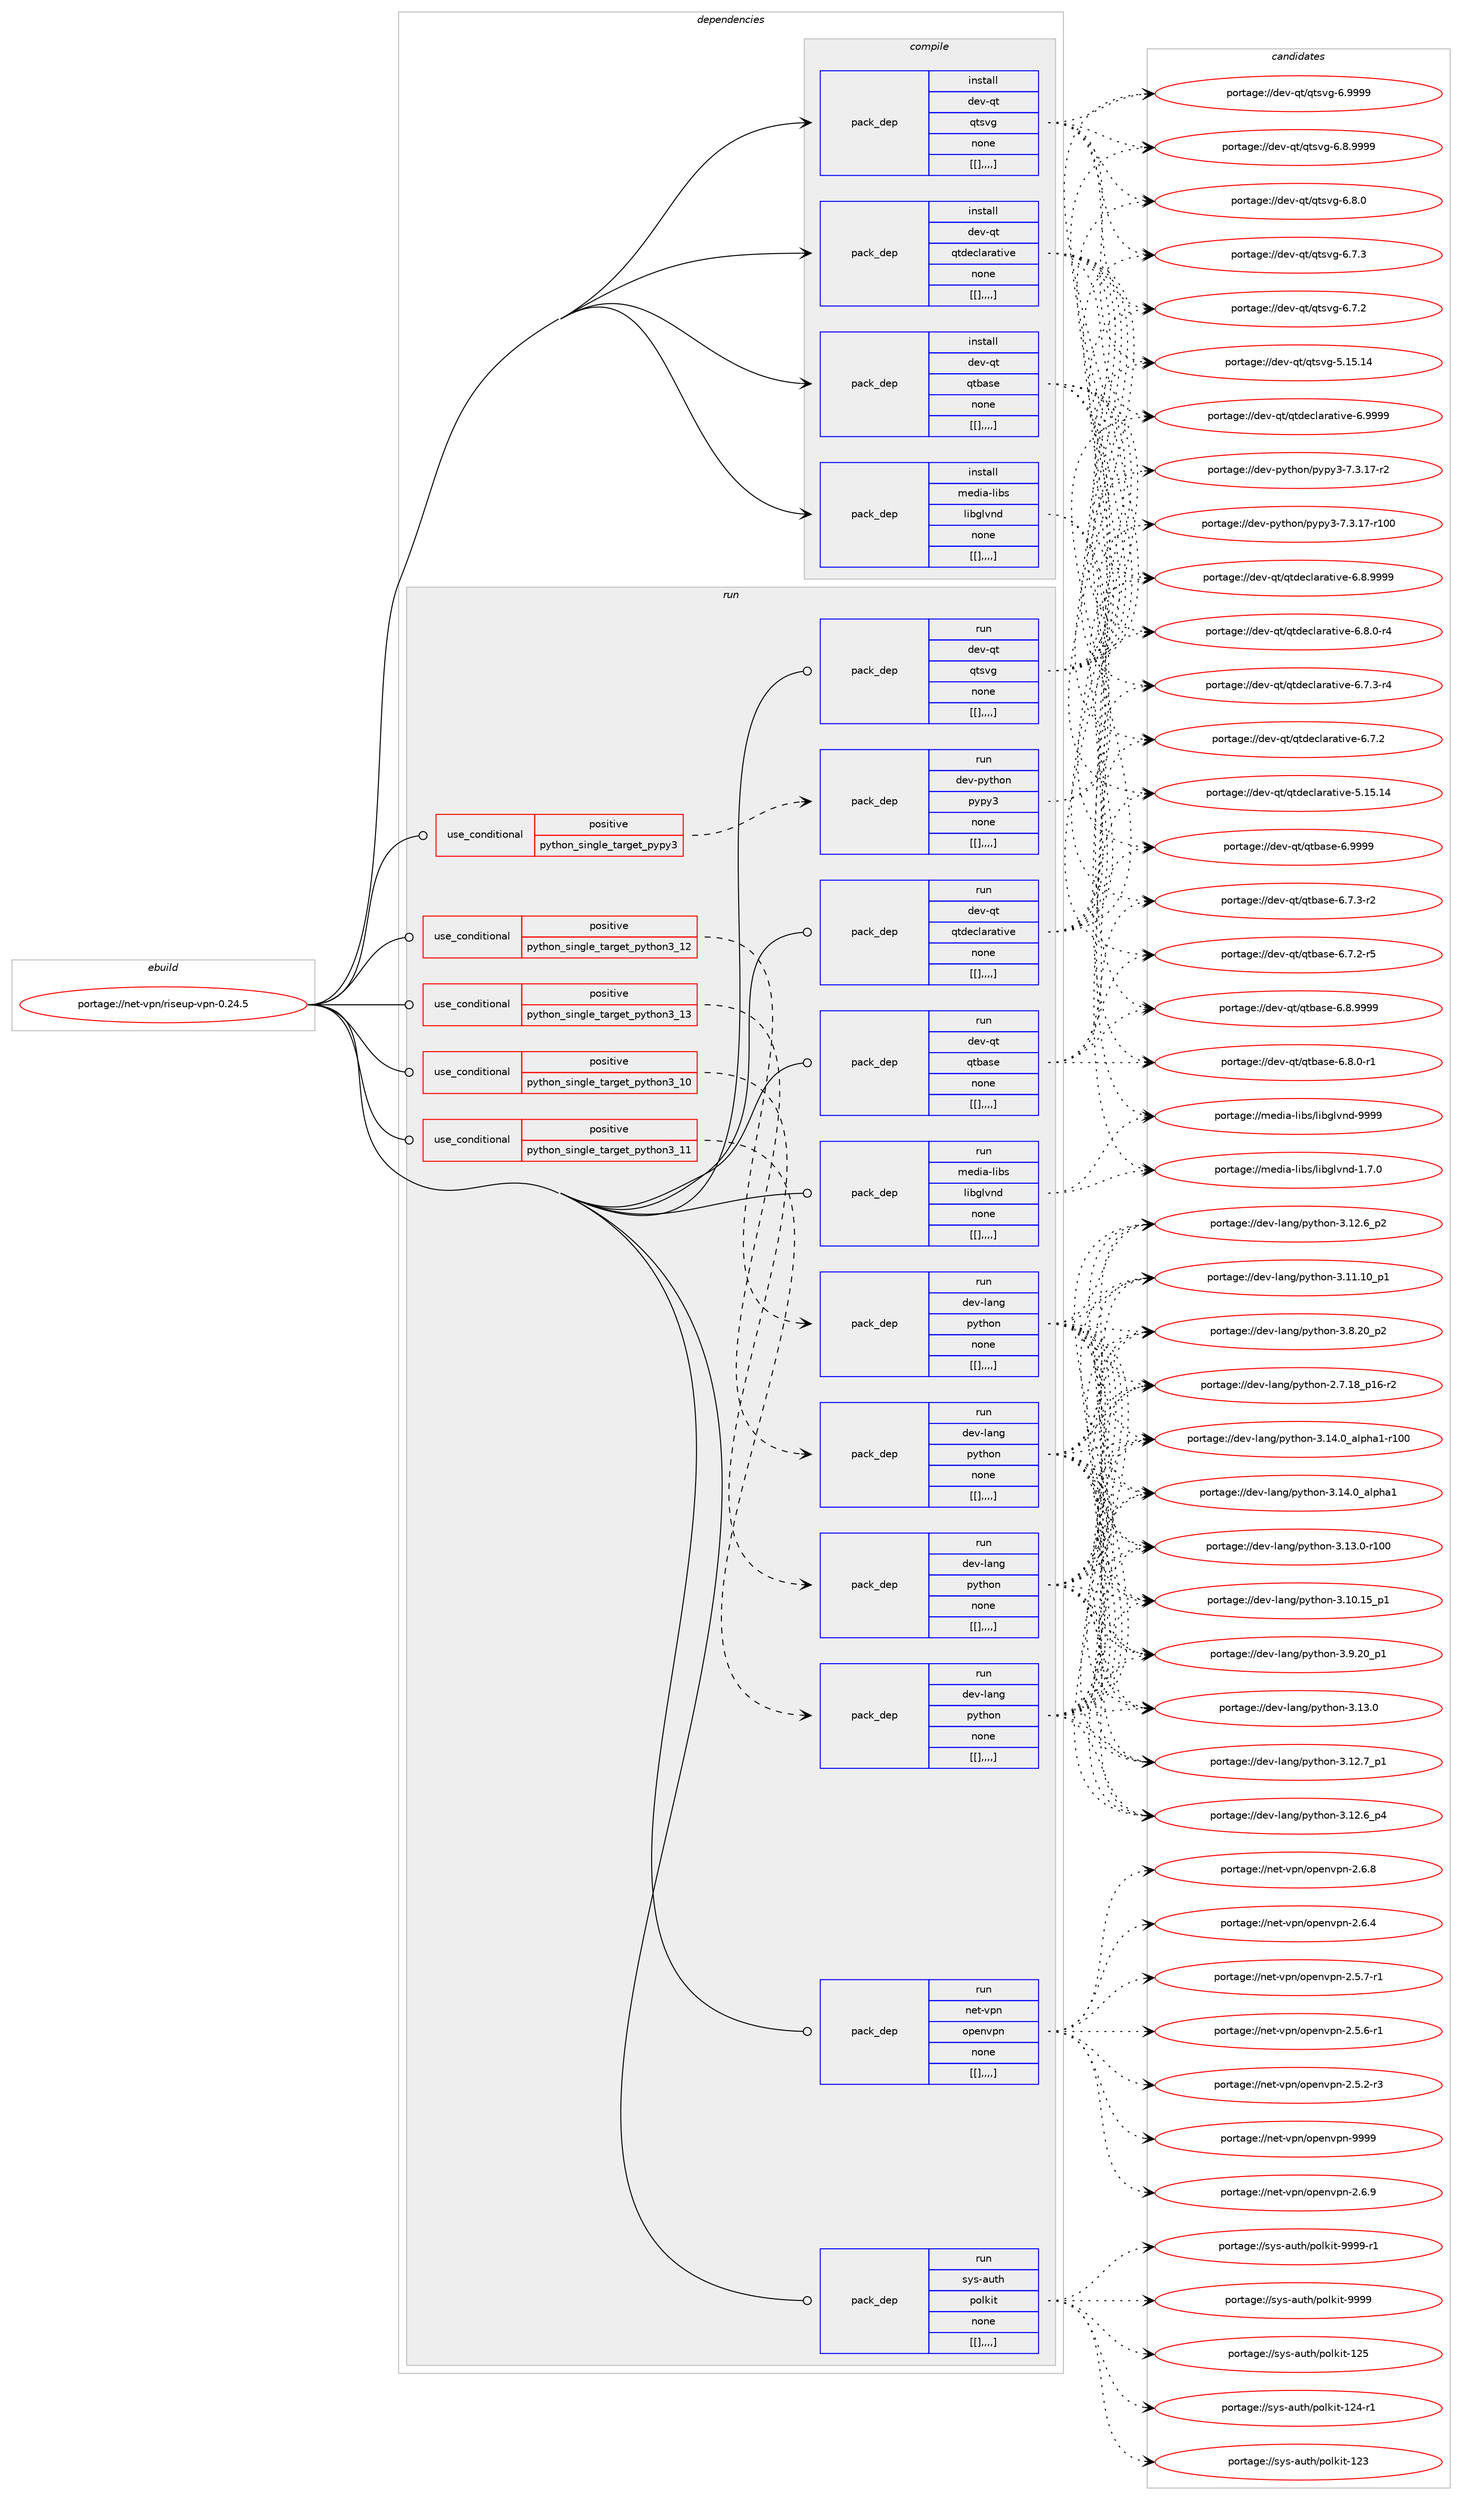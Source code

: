 digraph prolog {

# *************
# Graph options
# *************

newrank=true;
concentrate=true;
compound=true;
graph [rankdir=LR,fontname=Helvetica,fontsize=10,ranksep=1.5];#, ranksep=2.5, nodesep=0.2];
edge  [arrowhead=vee];
node  [fontname=Helvetica,fontsize=10];

# **********
# The ebuild
# **********

subgraph cluster_leftcol {
color=gray;
label=<<i>ebuild</i>>;
id [label="portage://net-vpn/riseup-vpn-0.24.5", color=red, width=4, href="../net-vpn/riseup-vpn-0.24.5.svg"];
}

# ****************
# The dependencies
# ****************

subgraph cluster_midcol {
color=gray;
label=<<i>dependencies</i>>;
subgraph cluster_compile {
fillcolor="#eeeeee";
style=filled;
label=<<i>compile</i>>;
subgraph pack297894 {
dependency409438 [label=<<TABLE BORDER="0" CELLBORDER="1" CELLSPACING="0" CELLPADDING="4" WIDTH="220"><TR><TD ROWSPAN="6" CELLPADDING="30">pack_dep</TD></TR><TR><TD WIDTH="110">install</TD></TR><TR><TD>dev-qt</TD></TR><TR><TD>qtbase</TD></TR><TR><TD>none</TD></TR><TR><TD>[[],,,,]</TD></TR></TABLE>>, shape=none, color=blue];
}
id:e -> dependency409438:w [weight=20,style="solid",arrowhead="vee"];
subgraph pack297899 {
dependency409465 [label=<<TABLE BORDER="0" CELLBORDER="1" CELLSPACING="0" CELLPADDING="4" WIDTH="220"><TR><TD ROWSPAN="6" CELLPADDING="30">pack_dep</TD></TR><TR><TD WIDTH="110">install</TD></TR><TR><TD>dev-qt</TD></TR><TR><TD>qtdeclarative</TD></TR><TR><TD>none</TD></TR><TR><TD>[[],,,,]</TD></TR></TABLE>>, shape=none, color=blue];
}
id:e -> dependency409465:w [weight=20,style="solid",arrowhead="vee"];
subgraph pack297951 {
dependency409581 [label=<<TABLE BORDER="0" CELLBORDER="1" CELLSPACING="0" CELLPADDING="4" WIDTH="220"><TR><TD ROWSPAN="6" CELLPADDING="30">pack_dep</TD></TR><TR><TD WIDTH="110">install</TD></TR><TR><TD>dev-qt</TD></TR><TR><TD>qtsvg</TD></TR><TR><TD>none</TD></TR><TR><TD>[[],,,,]</TD></TR></TABLE>>, shape=none, color=blue];
}
id:e -> dependency409581:w [weight=20,style="solid",arrowhead="vee"];
subgraph pack297996 {
dependency409589 [label=<<TABLE BORDER="0" CELLBORDER="1" CELLSPACING="0" CELLPADDING="4" WIDTH="220"><TR><TD ROWSPAN="6" CELLPADDING="30">pack_dep</TD></TR><TR><TD WIDTH="110">install</TD></TR><TR><TD>media-libs</TD></TR><TR><TD>libglvnd</TD></TR><TR><TD>none</TD></TR><TR><TD>[[],,,,]</TD></TR></TABLE>>, shape=none, color=blue];
}
id:e -> dependency409589:w [weight=20,style="solid",arrowhead="vee"];
}
subgraph cluster_compileandrun {
fillcolor="#eeeeee";
style=filled;
label=<<i>compile and run</i>>;
}
subgraph cluster_run {
fillcolor="#eeeeee";
style=filled;
label=<<i>run</i>>;
subgraph cond108536 {
dependency409611 [label=<<TABLE BORDER="0" CELLBORDER="1" CELLSPACING="0" CELLPADDING="4"><TR><TD ROWSPAN="3" CELLPADDING="10">use_conditional</TD></TR><TR><TD>positive</TD></TR><TR><TD>python_single_target_pypy3</TD></TR></TABLE>>, shape=none, color=red];
subgraph pack298044 {
dependency409702 [label=<<TABLE BORDER="0" CELLBORDER="1" CELLSPACING="0" CELLPADDING="4" WIDTH="220"><TR><TD ROWSPAN="6" CELLPADDING="30">pack_dep</TD></TR><TR><TD WIDTH="110">run</TD></TR><TR><TD>dev-python</TD></TR><TR><TD>pypy3</TD></TR><TR><TD>none</TD></TR><TR><TD>[[],,,,]</TD></TR></TABLE>>, shape=none, color=blue];
}
dependency409611:e -> dependency409702:w [weight=20,style="dashed",arrowhead="vee"];
}
id:e -> dependency409611:w [weight=20,style="solid",arrowhead="odot"];
subgraph cond108565 {
dependency409758 [label=<<TABLE BORDER="0" CELLBORDER="1" CELLSPACING="0" CELLPADDING="4"><TR><TD ROWSPAN="3" CELLPADDING="10">use_conditional</TD></TR><TR><TD>positive</TD></TR><TR><TD>python_single_target_python3_10</TD></TR></TABLE>>, shape=none, color=red];
subgraph pack298129 {
dependency409823 [label=<<TABLE BORDER="0" CELLBORDER="1" CELLSPACING="0" CELLPADDING="4" WIDTH="220"><TR><TD ROWSPAN="6" CELLPADDING="30">pack_dep</TD></TR><TR><TD WIDTH="110">run</TD></TR><TR><TD>dev-lang</TD></TR><TR><TD>python</TD></TR><TR><TD>none</TD></TR><TR><TD>[[],,,,]</TD></TR></TABLE>>, shape=none, color=blue];
}
dependency409758:e -> dependency409823:w [weight=20,style="dashed",arrowhead="vee"];
}
id:e -> dependency409758:w [weight=20,style="solid",arrowhead="odot"];
subgraph cond108611 {
dependency409850 [label=<<TABLE BORDER="0" CELLBORDER="1" CELLSPACING="0" CELLPADDING="4"><TR><TD ROWSPAN="3" CELLPADDING="10">use_conditional</TD></TR><TR><TD>positive</TD></TR><TR><TD>python_single_target_python3_11</TD></TR></TABLE>>, shape=none, color=red];
subgraph pack298173 {
dependency409854 [label=<<TABLE BORDER="0" CELLBORDER="1" CELLSPACING="0" CELLPADDING="4" WIDTH="220"><TR><TD ROWSPAN="6" CELLPADDING="30">pack_dep</TD></TR><TR><TD WIDTH="110">run</TD></TR><TR><TD>dev-lang</TD></TR><TR><TD>python</TD></TR><TR><TD>none</TD></TR><TR><TD>[[],,,,]</TD></TR></TABLE>>, shape=none, color=blue];
}
dependency409850:e -> dependency409854:w [weight=20,style="dashed",arrowhead="vee"];
}
id:e -> dependency409850:w [weight=20,style="solid",arrowhead="odot"];
subgraph cond108638 {
dependency409897 [label=<<TABLE BORDER="0" CELLBORDER="1" CELLSPACING="0" CELLPADDING="4"><TR><TD ROWSPAN="3" CELLPADDING="10">use_conditional</TD></TR><TR><TD>positive</TD></TR><TR><TD>python_single_target_python3_12</TD></TR></TABLE>>, shape=none, color=red];
subgraph pack298204 {
dependency409923 [label=<<TABLE BORDER="0" CELLBORDER="1" CELLSPACING="0" CELLPADDING="4" WIDTH="220"><TR><TD ROWSPAN="6" CELLPADDING="30">pack_dep</TD></TR><TR><TD WIDTH="110">run</TD></TR><TR><TD>dev-lang</TD></TR><TR><TD>python</TD></TR><TR><TD>none</TD></TR><TR><TD>[[],,,,]</TD></TR></TABLE>>, shape=none, color=blue];
}
dependency409897:e -> dependency409923:w [weight=20,style="dashed",arrowhead="vee"];
}
id:e -> dependency409897:w [weight=20,style="solid",arrowhead="odot"];
subgraph cond108656 {
dependency409970 [label=<<TABLE BORDER="0" CELLBORDER="1" CELLSPACING="0" CELLPADDING="4"><TR><TD ROWSPAN="3" CELLPADDING="10">use_conditional</TD></TR><TR><TD>positive</TD></TR><TR><TD>python_single_target_python3_13</TD></TR></TABLE>>, shape=none, color=red];
subgraph pack298248 {
dependency409994 [label=<<TABLE BORDER="0" CELLBORDER="1" CELLSPACING="0" CELLPADDING="4" WIDTH="220"><TR><TD ROWSPAN="6" CELLPADDING="30">pack_dep</TD></TR><TR><TD WIDTH="110">run</TD></TR><TR><TD>dev-lang</TD></TR><TR><TD>python</TD></TR><TR><TD>none</TD></TR><TR><TD>[[],,,,]</TD></TR></TABLE>>, shape=none, color=blue];
}
dependency409970:e -> dependency409994:w [weight=20,style="dashed",arrowhead="vee"];
}
id:e -> dependency409970:w [weight=20,style="solid",arrowhead="odot"];
subgraph pack298309 {
dependency410081 [label=<<TABLE BORDER="0" CELLBORDER="1" CELLSPACING="0" CELLPADDING="4" WIDTH="220"><TR><TD ROWSPAN="6" CELLPADDING="30">pack_dep</TD></TR><TR><TD WIDTH="110">run</TD></TR><TR><TD>dev-qt</TD></TR><TR><TD>qtbase</TD></TR><TR><TD>none</TD></TR><TR><TD>[[],,,,]</TD></TR></TABLE>>, shape=none, color=blue];
}
id:e -> dependency410081:w [weight=20,style="solid",arrowhead="odot"];
subgraph pack298324 {
dependency410086 [label=<<TABLE BORDER="0" CELLBORDER="1" CELLSPACING="0" CELLPADDING="4" WIDTH="220"><TR><TD ROWSPAN="6" CELLPADDING="30">pack_dep</TD></TR><TR><TD WIDTH="110">run</TD></TR><TR><TD>dev-qt</TD></TR><TR><TD>qtdeclarative</TD></TR><TR><TD>none</TD></TR><TR><TD>[[],,,,]</TD></TR></TABLE>>, shape=none, color=blue];
}
id:e -> dependency410086:w [weight=20,style="solid",arrowhead="odot"];
subgraph pack298325 {
dependency410089 [label=<<TABLE BORDER="0" CELLBORDER="1" CELLSPACING="0" CELLPADDING="4" WIDTH="220"><TR><TD ROWSPAN="6" CELLPADDING="30">pack_dep</TD></TR><TR><TD WIDTH="110">run</TD></TR><TR><TD>dev-qt</TD></TR><TR><TD>qtsvg</TD></TR><TR><TD>none</TD></TR><TR><TD>[[],,,,]</TD></TR></TABLE>>, shape=none, color=blue];
}
id:e -> dependency410089:w [weight=20,style="solid",arrowhead="odot"];
subgraph pack298345 {
dependency410113 [label=<<TABLE BORDER="0" CELLBORDER="1" CELLSPACING="0" CELLPADDING="4" WIDTH="220"><TR><TD ROWSPAN="6" CELLPADDING="30">pack_dep</TD></TR><TR><TD WIDTH="110">run</TD></TR><TR><TD>media-libs</TD></TR><TR><TD>libglvnd</TD></TR><TR><TD>none</TD></TR><TR><TD>[[],,,,]</TD></TR></TABLE>>, shape=none, color=blue];
}
id:e -> dependency410113:w [weight=20,style="solid",arrowhead="odot"];
subgraph pack298351 {
dependency410140 [label=<<TABLE BORDER="0" CELLBORDER="1" CELLSPACING="0" CELLPADDING="4" WIDTH="220"><TR><TD ROWSPAN="6" CELLPADDING="30">pack_dep</TD></TR><TR><TD WIDTH="110">run</TD></TR><TR><TD>net-vpn</TD></TR><TR><TD>openvpn</TD></TR><TR><TD>none</TD></TR><TR><TD>[[],,,,]</TD></TR></TABLE>>, shape=none, color=blue];
}
id:e -> dependency410140:w [weight=20,style="solid",arrowhead="odot"];
subgraph pack298365 {
dependency410203 [label=<<TABLE BORDER="0" CELLBORDER="1" CELLSPACING="0" CELLPADDING="4" WIDTH="220"><TR><TD ROWSPAN="6" CELLPADDING="30">pack_dep</TD></TR><TR><TD WIDTH="110">run</TD></TR><TR><TD>sys-auth</TD></TR><TR><TD>polkit</TD></TR><TR><TD>none</TD></TR><TR><TD>[[],,,,]</TD></TR></TABLE>>, shape=none, color=blue];
}
id:e -> dependency410203:w [weight=20,style="solid",arrowhead="odot"];
}
}

# **************
# The candidates
# **************

subgraph cluster_choices {
rank=same;
color=gray;
label=<<i>candidates</i>>;

subgraph choice297399 {
color=black;
nodesep=1;
choice1001011184511311647113116989711510145544657575757 [label="portage://dev-qt/qtbase-6.9999", color=red, width=4,href="../dev-qt/qtbase-6.9999.svg"];
choice10010111845113116471131169897115101455446564657575757 [label="portage://dev-qt/qtbase-6.8.9999", color=red, width=4,href="../dev-qt/qtbase-6.8.9999.svg"];
choice100101118451131164711311698971151014554465646484511449 [label="portage://dev-qt/qtbase-6.8.0-r1", color=red, width=4,href="../dev-qt/qtbase-6.8.0-r1.svg"];
choice100101118451131164711311698971151014554465546514511450 [label="portage://dev-qt/qtbase-6.7.3-r2", color=red, width=4,href="../dev-qt/qtbase-6.7.3-r2.svg"];
choice100101118451131164711311698971151014554465546504511453 [label="portage://dev-qt/qtbase-6.7.2-r5", color=red, width=4,href="../dev-qt/qtbase-6.7.2-r5.svg"];
dependency409438:e -> choice1001011184511311647113116989711510145544657575757:w [style=dotted,weight="100"];
dependency409438:e -> choice10010111845113116471131169897115101455446564657575757:w [style=dotted,weight="100"];
dependency409438:e -> choice100101118451131164711311698971151014554465646484511449:w [style=dotted,weight="100"];
dependency409438:e -> choice100101118451131164711311698971151014554465546514511450:w [style=dotted,weight="100"];
dependency409438:e -> choice100101118451131164711311698971151014554465546504511453:w [style=dotted,weight="100"];
}
subgraph choice297405 {
color=black;
nodesep=1;
choice100101118451131164711311610010199108971149711610511810145544657575757 [label="portage://dev-qt/qtdeclarative-6.9999", color=red, width=4,href="../dev-qt/qtdeclarative-6.9999.svg"];
choice1001011184511311647113116100101991089711497116105118101455446564657575757 [label="portage://dev-qt/qtdeclarative-6.8.9999", color=red, width=4,href="../dev-qt/qtdeclarative-6.8.9999.svg"];
choice10010111845113116471131161001019910897114971161051181014554465646484511452 [label="portage://dev-qt/qtdeclarative-6.8.0-r4", color=red, width=4,href="../dev-qt/qtdeclarative-6.8.0-r4.svg"];
choice10010111845113116471131161001019910897114971161051181014554465546514511452 [label="portage://dev-qt/qtdeclarative-6.7.3-r4", color=red, width=4,href="../dev-qt/qtdeclarative-6.7.3-r4.svg"];
choice1001011184511311647113116100101991089711497116105118101455446554650 [label="portage://dev-qt/qtdeclarative-6.7.2", color=red, width=4,href="../dev-qt/qtdeclarative-6.7.2.svg"];
choice10010111845113116471131161001019910897114971161051181014553464953464952 [label="portage://dev-qt/qtdeclarative-5.15.14", color=red, width=4,href="../dev-qt/qtdeclarative-5.15.14.svg"];
dependency409465:e -> choice100101118451131164711311610010199108971149711610511810145544657575757:w [style=dotted,weight="100"];
dependency409465:e -> choice1001011184511311647113116100101991089711497116105118101455446564657575757:w [style=dotted,weight="100"];
dependency409465:e -> choice10010111845113116471131161001019910897114971161051181014554465646484511452:w [style=dotted,weight="100"];
dependency409465:e -> choice10010111845113116471131161001019910897114971161051181014554465546514511452:w [style=dotted,weight="100"];
dependency409465:e -> choice1001011184511311647113116100101991089711497116105118101455446554650:w [style=dotted,weight="100"];
dependency409465:e -> choice10010111845113116471131161001019910897114971161051181014553464953464952:w [style=dotted,weight="100"];
}
subgraph choice297423 {
color=black;
nodesep=1;
choice100101118451131164711311611511810345544657575757 [label="portage://dev-qt/qtsvg-6.9999", color=red, width=4,href="../dev-qt/qtsvg-6.9999.svg"];
choice1001011184511311647113116115118103455446564657575757 [label="portage://dev-qt/qtsvg-6.8.9999", color=red, width=4,href="../dev-qt/qtsvg-6.8.9999.svg"];
choice1001011184511311647113116115118103455446564648 [label="portage://dev-qt/qtsvg-6.8.0", color=red, width=4,href="../dev-qt/qtsvg-6.8.0.svg"];
choice1001011184511311647113116115118103455446554651 [label="portage://dev-qt/qtsvg-6.7.3", color=red, width=4,href="../dev-qt/qtsvg-6.7.3.svg"];
choice1001011184511311647113116115118103455446554650 [label="portage://dev-qt/qtsvg-6.7.2", color=red, width=4,href="../dev-qt/qtsvg-6.7.2.svg"];
choice10010111845113116471131161151181034553464953464952 [label="portage://dev-qt/qtsvg-5.15.14", color=red, width=4,href="../dev-qt/qtsvg-5.15.14.svg"];
dependency409581:e -> choice100101118451131164711311611511810345544657575757:w [style=dotted,weight="100"];
dependency409581:e -> choice1001011184511311647113116115118103455446564657575757:w [style=dotted,weight="100"];
dependency409581:e -> choice1001011184511311647113116115118103455446564648:w [style=dotted,weight="100"];
dependency409581:e -> choice1001011184511311647113116115118103455446554651:w [style=dotted,weight="100"];
dependency409581:e -> choice1001011184511311647113116115118103455446554650:w [style=dotted,weight="100"];
dependency409581:e -> choice10010111845113116471131161151181034553464953464952:w [style=dotted,weight="100"];
}
subgraph choice297425 {
color=black;
nodesep=1;
choice10910110010597451081059811547108105981031081181101004557575757 [label="portage://media-libs/libglvnd-9999", color=red, width=4,href="../media-libs/libglvnd-9999.svg"];
choice1091011001059745108105981154710810598103108118110100454946554648 [label="portage://media-libs/libglvnd-1.7.0", color=red, width=4,href="../media-libs/libglvnd-1.7.0.svg"];
dependency409589:e -> choice10910110010597451081059811547108105981031081181101004557575757:w [style=dotted,weight="100"];
dependency409589:e -> choice1091011001059745108105981154710810598103108118110100454946554648:w [style=dotted,weight="100"];
}
subgraph choice297426 {
color=black;
nodesep=1;
choice100101118451121211161041111104711212111212151455546514649554511450 [label="portage://dev-python/pypy3-7.3.17-r2", color=red, width=4,href="../dev-python/pypy3-7.3.17-r2.svg"];
choice1001011184511212111610411111047112121112121514555465146495545114494848 [label="portage://dev-python/pypy3-7.3.17-r100", color=red, width=4,href="../dev-python/pypy3-7.3.17-r100.svg"];
dependency409702:e -> choice100101118451121211161041111104711212111212151455546514649554511450:w [style=dotted,weight="100"];
dependency409702:e -> choice1001011184511212111610411111047112121112121514555465146495545114494848:w [style=dotted,weight="100"];
}
subgraph choice297437 {
color=black;
nodesep=1;
choice100101118451089711010347112121116104111110455146495246489597108112104974945114494848 [label="portage://dev-lang/python-3.14.0_alpha1-r100", color=red, width=4,href="../dev-lang/python-3.14.0_alpha1-r100.svg"];
choice1001011184510897110103471121211161041111104551464952464895971081121049749 [label="portage://dev-lang/python-3.14.0_alpha1", color=red, width=4,href="../dev-lang/python-3.14.0_alpha1.svg"];
choice1001011184510897110103471121211161041111104551464951464845114494848 [label="portage://dev-lang/python-3.13.0-r100", color=red, width=4,href="../dev-lang/python-3.13.0-r100.svg"];
choice10010111845108971101034711212111610411111045514649514648 [label="portage://dev-lang/python-3.13.0", color=red, width=4,href="../dev-lang/python-3.13.0.svg"];
choice100101118451089711010347112121116104111110455146495046559511249 [label="portage://dev-lang/python-3.12.7_p1", color=red, width=4,href="../dev-lang/python-3.12.7_p1.svg"];
choice100101118451089711010347112121116104111110455146495046549511252 [label="portage://dev-lang/python-3.12.6_p4", color=red, width=4,href="../dev-lang/python-3.12.6_p4.svg"];
choice100101118451089711010347112121116104111110455146495046549511250 [label="portage://dev-lang/python-3.12.6_p2", color=red, width=4,href="../dev-lang/python-3.12.6_p2.svg"];
choice10010111845108971101034711212111610411111045514649494649489511249 [label="portage://dev-lang/python-3.11.10_p1", color=red, width=4,href="../dev-lang/python-3.11.10_p1.svg"];
choice10010111845108971101034711212111610411111045514649484649539511249 [label="portage://dev-lang/python-3.10.15_p1", color=red, width=4,href="../dev-lang/python-3.10.15_p1.svg"];
choice100101118451089711010347112121116104111110455146574650489511249 [label="portage://dev-lang/python-3.9.20_p1", color=red, width=4,href="../dev-lang/python-3.9.20_p1.svg"];
choice100101118451089711010347112121116104111110455146564650489511250 [label="portage://dev-lang/python-3.8.20_p2", color=red, width=4,href="../dev-lang/python-3.8.20_p2.svg"];
choice100101118451089711010347112121116104111110455046554649569511249544511450 [label="portage://dev-lang/python-2.7.18_p16-r2", color=red, width=4,href="../dev-lang/python-2.7.18_p16-r2.svg"];
dependency409823:e -> choice100101118451089711010347112121116104111110455146495246489597108112104974945114494848:w [style=dotted,weight="100"];
dependency409823:e -> choice1001011184510897110103471121211161041111104551464952464895971081121049749:w [style=dotted,weight="100"];
dependency409823:e -> choice1001011184510897110103471121211161041111104551464951464845114494848:w [style=dotted,weight="100"];
dependency409823:e -> choice10010111845108971101034711212111610411111045514649514648:w [style=dotted,weight="100"];
dependency409823:e -> choice100101118451089711010347112121116104111110455146495046559511249:w [style=dotted,weight="100"];
dependency409823:e -> choice100101118451089711010347112121116104111110455146495046549511252:w [style=dotted,weight="100"];
dependency409823:e -> choice100101118451089711010347112121116104111110455146495046549511250:w [style=dotted,weight="100"];
dependency409823:e -> choice10010111845108971101034711212111610411111045514649494649489511249:w [style=dotted,weight="100"];
dependency409823:e -> choice10010111845108971101034711212111610411111045514649484649539511249:w [style=dotted,weight="100"];
dependency409823:e -> choice100101118451089711010347112121116104111110455146574650489511249:w [style=dotted,weight="100"];
dependency409823:e -> choice100101118451089711010347112121116104111110455146564650489511250:w [style=dotted,weight="100"];
dependency409823:e -> choice100101118451089711010347112121116104111110455046554649569511249544511450:w [style=dotted,weight="100"];
}
subgraph choice297462 {
color=black;
nodesep=1;
choice100101118451089711010347112121116104111110455146495246489597108112104974945114494848 [label="portage://dev-lang/python-3.14.0_alpha1-r100", color=red, width=4,href="../dev-lang/python-3.14.0_alpha1-r100.svg"];
choice1001011184510897110103471121211161041111104551464952464895971081121049749 [label="portage://dev-lang/python-3.14.0_alpha1", color=red, width=4,href="../dev-lang/python-3.14.0_alpha1.svg"];
choice1001011184510897110103471121211161041111104551464951464845114494848 [label="portage://dev-lang/python-3.13.0-r100", color=red, width=4,href="../dev-lang/python-3.13.0-r100.svg"];
choice10010111845108971101034711212111610411111045514649514648 [label="portage://dev-lang/python-3.13.0", color=red, width=4,href="../dev-lang/python-3.13.0.svg"];
choice100101118451089711010347112121116104111110455146495046559511249 [label="portage://dev-lang/python-3.12.7_p1", color=red, width=4,href="../dev-lang/python-3.12.7_p1.svg"];
choice100101118451089711010347112121116104111110455146495046549511252 [label="portage://dev-lang/python-3.12.6_p4", color=red, width=4,href="../dev-lang/python-3.12.6_p4.svg"];
choice100101118451089711010347112121116104111110455146495046549511250 [label="portage://dev-lang/python-3.12.6_p2", color=red, width=4,href="../dev-lang/python-3.12.6_p2.svg"];
choice10010111845108971101034711212111610411111045514649494649489511249 [label="portage://dev-lang/python-3.11.10_p1", color=red, width=4,href="../dev-lang/python-3.11.10_p1.svg"];
choice10010111845108971101034711212111610411111045514649484649539511249 [label="portage://dev-lang/python-3.10.15_p1", color=red, width=4,href="../dev-lang/python-3.10.15_p1.svg"];
choice100101118451089711010347112121116104111110455146574650489511249 [label="portage://dev-lang/python-3.9.20_p1", color=red, width=4,href="../dev-lang/python-3.9.20_p1.svg"];
choice100101118451089711010347112121116104111110455146564650489511250 [label="portage://dev-lang/python-3.8.20_p2", color=red, width=4,href="../dev-lang/python-3.8.20_p2.svg"];
choice100101118451089711010347112121116104111110455046554649569511249544511450 [label="portage://dev-lang/python-2.7.18_p16-r2", color=red, width=4,href="../dev-lang/python-2.7.18_p16-r2.svg"];
dependency409854:e -> choice100101118451089711010347112121116104111110455146495246489597108112104974945114494848:w [style=dotted,weight="100"];
dependency409854:e -> choice1001011184510897110103471121211161041111104551464952464895971081121049749:w [style=dotted,weight="100"];
dependency409854:e -> choice1001011184510897110103471121211161041111104551464951464845114494848:w [style=dotted,weight="100"];
dependency409854:e -> choice10010111845108971101034711212111610411111045514649514648:w [style=dotted,weight="100"];
dependency409854:e -> choice100101118451089711010347112121116104111110455146495046559511249:w [style=dotted,weight="100"];
dependency409854:e -> choice100101118451089711010347112121116104111110455146495046549511252:w [style=dotted,weight="100"];
dependency409854:e -> choice100101118451089711010347112121116104111110455146495046549511250:w [style=dotted,weight="100"];
dependency409854:e -> choice10010111845108971101034711212111610411111045514649494649489511249:w [style=dotted,weight="100"];
dependency409854:e -> choice10010111845108971101034711212111610411111045514649484649539511249:w [style=dotted,weight="100"];
dependency409854:e -> choice100101118451089711010347112121116104111110455146574650489511249:w [style=dotted,weight="100"];
dependency409854:e -> choice100101118451089711010347112121116104111110455146564650489511250:w [style=dotted,weight="100"];
dependency409854:e -> choice100101118451089711010347112121116104111110455046554649569511249544511450:w [style=dotted,weight="100"];
}
subgraph choice297473 {
color=black;
nodesep=1;
choice100101118451089711010347112121116104111110455146495246489597108112104974945114494848 [label="portage://dev-lang/python-3.14.0_alpha1-r100", color=red, width=4,href="../dev-lang/python-3.14.0_alpha1-r100.svg"];
choice1001011184510897110103471121211161041111104551464952464895971081121049749 [label="portage://dev-lang/python-3.14.0_alpha1", color=red, width=4,href="../dev-lang/python-3.14.0_alpha1.svg"];
choice1001011184510897110103471121211161041111104551464951464845114494848 [label="portage://dev-lang/python-3.13.0-r100", color=red, width=4,href="../dev-lang/python-3.13.0-r100.svg"];
choice10010111845108971101034711212111610411111045514649514648 [label="portage://dev-lang/python-3.13.0", color=red, width=4,href="../dev-lang/python-3.13.0.svg"];
choice100101118451089711010347112121116104111110455146495046559511249 [label="portage://dev-lang/python-3.12.7_p1", color=red, width=4,href="../dev-lang/python-3.12.7_p1.svg"];
choice100101118451089711010347112121116104111110455146495046549511252 [label="portage://dev-lang/python-3.12.6_p4", color=red, width=4,href="../dev-lang/python-3.12.6_p4.svg"];
choice100101118451089711010347112121116104111110455146495046549511250 [label="portage://dev-lang/python-3.12.6_p2", color=red, width=4,href="../dev-lang/python-3.12.6_p2.svg"];
choice10010111845108971101034711212111610411111045514649494649489511249 [label="portage://dev-lang/python-3.11.10_p1", color=red, width=4,href="../dev-lang/python-3.11.10_p1.svg"];
choice10010111845108971101034711212111610411111045514649484649539511249 [label="portage://dev-lang/python-3.10.15_p1", color=red, width=4,href="../dev-lang/python-3.10.15_p1.svg"];
choice100101118451089711010347112121116104111110455146574650489511249 [label="portage://dev-lang/python-3.9.20_p1", color=red, width=4,href="../dev-lang/python-3.9.20_p1.svg"];
choice100101118451089711010347112121116104111110455146564650489511250 [label="portage://dev-lang/python-3.8.20_p2", color=red, width=4,href="../dev-lang/python-3.8.20_p2.svg"];
choice100101118451089711010347112121116104111110455046554649569511249544511450 [label="portage://dev-lang/python-2.7.18_p16-r2", color=red, width=4,href="../dev-lang/python-2.7.18_p16-r2.svg"];
dependency409923:e -> choice100101118451089711010347112121116104111110455146495246489597108112104974945114494848:w [style=dotted,weight="100"];
dependency409923:e -> choice1001011184510897110103471121211161041111104551464952464895971081121049749:w [style=dotted,weight="100"];
dependency409923:e -> choice1001011184510897110103471121211161041111104551464951464845114494848:w [style=dotted,weight="100"];
dependency409923:e -> choice10010111845108971101034711212111610411111045514649514648:w [style=dotted,weight="100"];
dependency409923:e -> choice100101118451089711010347112121116104111110455146495046559511249:w [style=dotted,weight="100"];
dependency409923:e -> choice100101118451089711010347112121116104111110455146495046549511252:w [style=dotted,weight="100"];
dependency409923:e -> choice100101118451089711010347112121116104111110455146495046549511250:w [style=dotted,weight="100"];
dependency409923:e -> choice10010111845108971101034711212111610411111045514649494649489511249:w [style=dotted,weight="100"];
dependency409923:e -> choice10010111845108971101034711212111610411111045514649484649539511249:w [style=dotted,weight="100"];
dependency409923:e -> choice100101118451089711010347112121116104111110455146574650489511249:w [style=dotted,weight="100"];
dependency409923:e -> choice100101118451089711010347112121116104111110455146564650489511250:w [style=dotted,weight="100"];
dependency409923:e -> choice100101118451089711010347112121116104111110455046554649569511249544511450:w [style=dotted,weight="100"];
}
subgraph choice297485 {
color=black;
nodesep=1;
choice100101118451089711010347112121116104111110455146495246489597108112104974945114494848 [label="portage://dev-lang/python-3.14.0_alpha1-r100", color=red, width=4,href="../dev-lang/python-3.14.0_alpha1-r100.svg"];
choice1001011184510897110103471121211161041111104551464952464895971081121049749 [label="portage://dev-lang/python-3.14.0_alpha1", color=red, width=4,href="../dev-lang/python-3.14.0_alpha1.svg"];
choice1001011184510897110103471121211161041111104551464951464845114494848 [label="portage://dev-lang/python-3.13.0-r100", color=red, width=4,href="../dev-lang/python-3.13.0-r100.svg"];
choice10010111845108971101034711212111610411111045514649514648 [label="portage://dev-lang/python-3.13.0", color=red, width=4,href="../dev-lang/python-3.13.0.svg"];
choice100101118451089711010347112121116104111110455146495046559511249 [label="portage://dev-lang/python-3.12.7_p1", color=red, width=4,href="../dev-lang/python-3.12.7_p1.svg"];
choice100101118451089711010347112121116104111110455146495046549511252 [label="portage://dev-lang/python-3.12.6_p4", color=red, width=4,href="../dev-lang/python-3.12.6_p4.svg"];
choice100101118451089711010347112121116104111110455146495046549511250 [label="portage://dev-lang/python-3.12.6_p2", color=red, width=4,href="../dev-lang/python-3.12.6_p2.svg"];
choice10010111845108971101034711212111610411111045514649494649489511249 [label="portage://dev-lang/python-3.11.10_p1", color=red, width=4,href="../dev-lang/python-3.11.10_p1.svg"];
choice10010111845108971101034711212111610411111045514649484649539511249 [label="portage://dev-lang/python-3.10.15_p1", color=red, width=4,href="../dev-lang/python-3.10.15_p1.svg"];
choice100101118451089711010347112121116104111110455146574650489511249 [label="portage://dev-lang/python-3.9.20_p1", color=red, width=4,href="../dev-lang/python-3.9.20_p1.svg"];
choice100101118451089711010347112121116104111110455146564650489511250 [label="portage://dev-lang/python-3.8.20_p2", color=red, width=4,href="../dev-lang/python-3.8.20_p2.svg"];
choice100101118451089711010347112121116104111110455046554649569511249544511450 [label="portage://dev-lang/python-2.7.18_p16-r2", color=red, width=4,href="../dev-lang/python-2.7.18_p16-r2.svg"];
dependency409994:e -> choice100101118451089711010347112121116104111110455146495246489597108112104974945114494848:w [style=dotted,weight="100"];
dependency409994:e -> choice1001011184510897110103471121211161041111104551464952464895971081121049749:w [style=dotted,weight="100"];
dependency409994:e -> choice1001011184510897110103471121211161041111104551464951464845114494848:w [style=dotted,weight="100"];
dependency409994:e -> choice10010111845108971101034711212111610411111045514649514648:w [style=dotted,weight="100"];
dependency409994:e -> choice100101118451089711010347112121116104111110455146495046559511249:w [style=dotted,weight="100"];
dependency409994:e -> choice100101118451089711010347112121116104111110455146495046549511252:w [style=dotted,weight="100"];
dependency409994:e -> choice100101118451089711010347112121116104111110455146495046549511250:w [style=dotted,weight="100"];
dependency409994:e -> choice10010111845108971101034711212111610411111045514649494649489511249:w [style=dotted,weight="100"];
dependency409994:e -> choice10010111845108971101034711212111610411111045514649484649539511249:w [style=dotted,weight="100"];
dependency409994:e -> choice100101118451089711010347112121116104111110455146574650489511249:w [style=dotted,weight="100"];
dependency409994:e -> choice100101118451089711010347112121116104111110455146564650489511250:w [style=dotted,weight="100"];
dependency409994:e -> choice100101118451089711010347112121116104111110455046554649569511249544511450:w [style=dotted,weight="100"];
}
subgraph choice297514 {
color=black;
nodesep=1;
choice1001011184511311647113116989711510145544657575757 [label="portage://dev-qt/qtbase-6.9999", color=red, width=4,href="../dev-qt/qtbase-6.9999.svg"];
choice10010111845113116471131169897115101455446564657575757 [label="portage://dev-qt/qtbase-6.8.9999", color=red, width=4,href="../dev-qt/qtbase-6.8.9999.svg"];
choice100101118451131164711311698971151014554465646484511449 [label="portage://dev-qt/qtbase-6.8.0-r1", color=red, width=4,href="../dev-qt/qtbase-6.8.0-r1.svg"];
choice100101118451131164711311698971151014554465546514511450 [label="portage://dev-qt/qtbase-6.7.3-r2", color=red, width=4,href="../dev-qt/qtbase-6.7.3-r2.svg"];
choice100101118451131164711311698971151014554465546504511453 [label="portage://dev-qt/qtbase-6.7.2-r5", color=red, width=4,href="../dev-qt/qtbase-6.7.2-r5.svg"];
dependency410081:e -> choice1001011184511311647113116989711510145544657575757:w [style=dotted,weight="100"];
dependency410081:e -> choice10010111845113116471131169897115101455446564657575757:w [style=dotted,weight="100"];
dependency410081:e -> choice100101118451131164711311698971151014554465646484511449:w [style=dotted,weight="100"];
dependency410081:e -> choice100101118451131164711311698971151014554465546514511450:w [style=dotted,weight="100"];
dependency410081:e -> choice100101118451131164711311698971151014554465546504511453:w [style=dotted,weight="100"];
}
subgraph choice297525 {
color=black;
nodesep=1;
choice100101118451131164711311610010199108971149711610511810145544657575757 [label="portage://dev-qt/qtdeclarative-6.9999", color=red, width=4,href="../dev-qt/qtdeclarative-6.9999.svg"];
choice1001011184511311647113116100101991089711497116105118101455446564657575757 [label="portage://dev-qt/qtdeclarative-6.8.9999", color=red, width=4,href="../dev-qt/qtdeclarative-6.8.9999.svg"];
choice10010111845113116471131161001019910897114971161051181014554465646484511452 [label="portage://dev-qt/qtdeclarative-6.8.0-r4", color=red, width=4,href="../dev-qt/qtdeclarative-6.8.0-r4.svg"];
choice10010111845113116471131161001019910897114971161051181014554465546514511452 [label="portage://dev-qt/qtdeclarative-6.7.3-r4", color=red, width=4,href="../dev-qt/qtdeclarative-6.7.3-r4.svg"];
choice1001011184511311647113116100101991089711497116105118101455446554650 [label="portage://dev-qt/qtdeclarative-6.7.2", color=red, width=4,href="../dev-qt/qtdeclarative-6.7.2.svg"];
choice10010111845113116471131161001019910897114971161051181014553464953464952 [label="portage://dev-qt/qtdeclarative-5.15.14", color=red, width=4,href="../dev-qt/qtdeclarative-5.15.14.svg"];
dependency410086:e -> choice100101118451131164711311610010199108971149711610511810145544657575757:w [style=dotted,weight="100"];
dependency410086:e -> choice1001011184511311647113116100101991089711497116105118101455446564657575757:w [style=dotted,weight="100"];
dependency410086:e -> choice10010111845113116471131161001019910897114971161051181014554465646484511452:w [style=dotted,weight="100"];
dependency410086:e -> choice10010111845113116471131161001019910897114971161051181014554465546514511452:w [style=dotted,weight="100"];
dependency410086:e -> choice1001011184511311647113116100101991089711497116105118101455446554650:w [style=dotted,weight="100"];
dependency410086:e -> choice10010111845113116471131161001019910897114971161051181014553464953464952:w [style=dotted,weight="100"];
}
subgraph choice297532 {
color=black;
nodesep=1;
choice100101118451131164711311611511810345544657575757 [label="portage://dev-qt/qtsvg-6.9999", color=red, width=4,href="../dev-qt/qtsvg-6.9999.svg"];
choice1001011184511311647113116115118103455446564657575757 [label="portage://dev-qt/qtsvg-6.8.9999", color=red, width=4,href="../dev-qt/qtsvg-6.8.9999.svg"];
choice1001011184511311647113116115118103455446564648 [label="portage://dev-qt/qtsvg-6.8.0", color=red, width=4,href="../dev-qt/qtsvg-6.8.0.svg"];
choice1001011184511311647113116115118103455446554651 [label="portage://dev-qt/qtsvg-6.7.3", color=red, width=4,href="../dev-qt/qtsvg-6.7.3.svg"];
choice1001011184511311647113116115118103455446554650 [label="portage://dev-qt/qtsvg-6.7.2", color=red, width=4,href="../dev-qt/qtsvg-6.7.2.svg"];
choice10010111845113116471131161151181034553464953464952 [label="portage://dev-qt/qtsvg-5.15.14", color=red, width=4,href="../dev-qt/qtsvg-5.15.14.svg"];
dependency410089:e -> choice100101118451131164711311611511810345544657575757:w [style=dotted,weight="100"];
dependency410089:e -> choice1001011184511311647113116115118103455446564657575757:w [style=dotted,weight="100"];
dependency410089:e -> choice1001011184511311647113116115118103455446564648:w [style=dotted,weight="100"];
dependency410089:e -> choice1001011184511311647113116115118103455446554651:w [style=dotted,weight="100"];
dependency410089:e -> choice1001011184511311647113116115118103455446554650:w [style=dotted,weight="100"];
dependency410089:e -> choice10010111845113116471131161151181034553464953464952:w [style=dotted,weight="100"];
}
subgraph choice297537 {
color=black;
nodesep=1;
choice10910110010597451081059811547108105981031081181101004557575757 [label="portage://media-libs/libglvnd-9999", color=red, width=4,href="../media-libs/libglvnd-9999.svg"];
choice1091011001059745108105981154710810598103108118110100454946554648 [label="portage://media-libs/libglvnd-1.7.0", color=red, width=4,href="../media-libs/libglvnd-1.7.0.svg"];
dependency410113:e -> choice10910110010597451081059811547108105981031081181101004557575757:w [style=dotted,weight="100"];
dependency410113:e -> choice1091011001059745108105981154710810598103108118110100454946554648:w [style=dotted,weight="100"];
}
subgraph choice297542 {
color=black;
nodesep=1;
choice11010111645118112110471111121011101181121104557575757 [label="portage://net-vpn/openvpn-9999", color=red, width=4,href="../net-vpn/openvpn-9999.svg"];
choice1101011164511811211047111112101110118112110455046544657 [label="portage://net-vpn/openvpn-2.6.9", color=red, width=4,href="../net-vpn/openvpn-2.6.9.svg"];
choice1101011164511811211047111112101110118112110455046544656 [label="portage://net-vpn/openvpn-2.6.8", color=red, width=4,href="../net-vpn/openvpn-2.6.8.svg"];
choice1101011164511811211047111112101110118112110455046544652 [label="portage://net-vpn/openvpn-2.6.4", color=red, width=4,href="../net-vpn/openvpn-2.6.4.svg"];
choice11010111645118112110471111121011101181121104550465346554511449 [label="portage://net-vpn/openvpn-2.5.7-r1", color=red, width=4,href="../net-vpn/openvpn-2.5.7-r1.svg"];
choice11010111645118112110471111121011101181121104550465346544511449 [label="portage://net-vpn/openvpn-2.5.6-r1", color=red, width=4,href="../net-vpn/openvpn-2.5.6-r1.svg"];
choice11010111645118112110471111121011101181121104550465346504511451 [label="portage://net-vpn/openvpn-2.5.2-r3", color=red, width=4,href="../net-vpn/openvpn-2.5.2-r3.svg"];
dependency410140:e -> choice11010111645118112110471111121011101181121104557575757:w [style=dotted,weight="100"];
dependency410140:e -> choice1101011164511811211047111112101110118112110455046544657:w [style=dotted,weight="100"];
dependency410140:e -> choice1101011164511811211047111112101110118112110455046544656:w [style=dotted,weight="100"];
dependency410140:e -> choice1101011164511811211047111112101110118112110455046544652:w [style=dotted,weight="100"];
dependency410140:e -> choice11010111645118112110471111121011101181121104550465346554511449:w [style=dotted,weight="100"];
dependency410140:e -> choice11010111645118112110471111121011101181121104550465346544511449:w [style=dotted,weight="100"];
dependency410140:e -> choice11010111645118112110471111121011101181121104550465346504511451:w [style=dotted,weight="100"];
}
subgraph choice297550 {
color=black;
nodesep=1;
choice11512111545971171161044711211110810710511645575757574511449 [label="portage://sys-auth/polkit-9999-r1", color=red, width=4,href="../sys-auth/polkit-9999-r1.svg"];
choice1151211154597117116104471121111081071051164557575757 [label="portage://sys-auth/polkit-9999", color=red, width=4,href="../sys-auth/polkit-9999.svg"];
choice11512111545971171161044711211110810710511645495053 [label="portage://sys-auth/polkit-125", color=red, width=4,href="../sys-auth/polkit-125.svg"];
choice115121115459711711610447112111108107105116454950524511449 [label="portage://sys-auth/polkit-124-r1", color=red, width=4,href="../sys-auth/polkit-124-r1.svg"];
choice11512111545971171161044711211110810710511645495051 [label="portage://sys-auth/polkit-123", color=red, width=4,href="../sys-auth/polkit-123.svg"];
dependency410203:e -> choice11512111545971171161044711211110810710511645575757574511449:w [style=dotted,weight="100"];
dependency410203:e -> choice1151211154597117116104471121111081071051164557575757:w [style=dotted,weight="100"];
dependency410203:e -> choice11512111545971171161044711211110810710511645495053:w [style=dotted,weight="100"];
dependency410203:e -> choice115121115459711711610447112111108107105116454950524511449:w [style=dotted,weight="100"];
dependency410203:e -> choice11512111545971171161044711211110810710511645495051:w [style=dotted,weight="100"];
}
}

}
